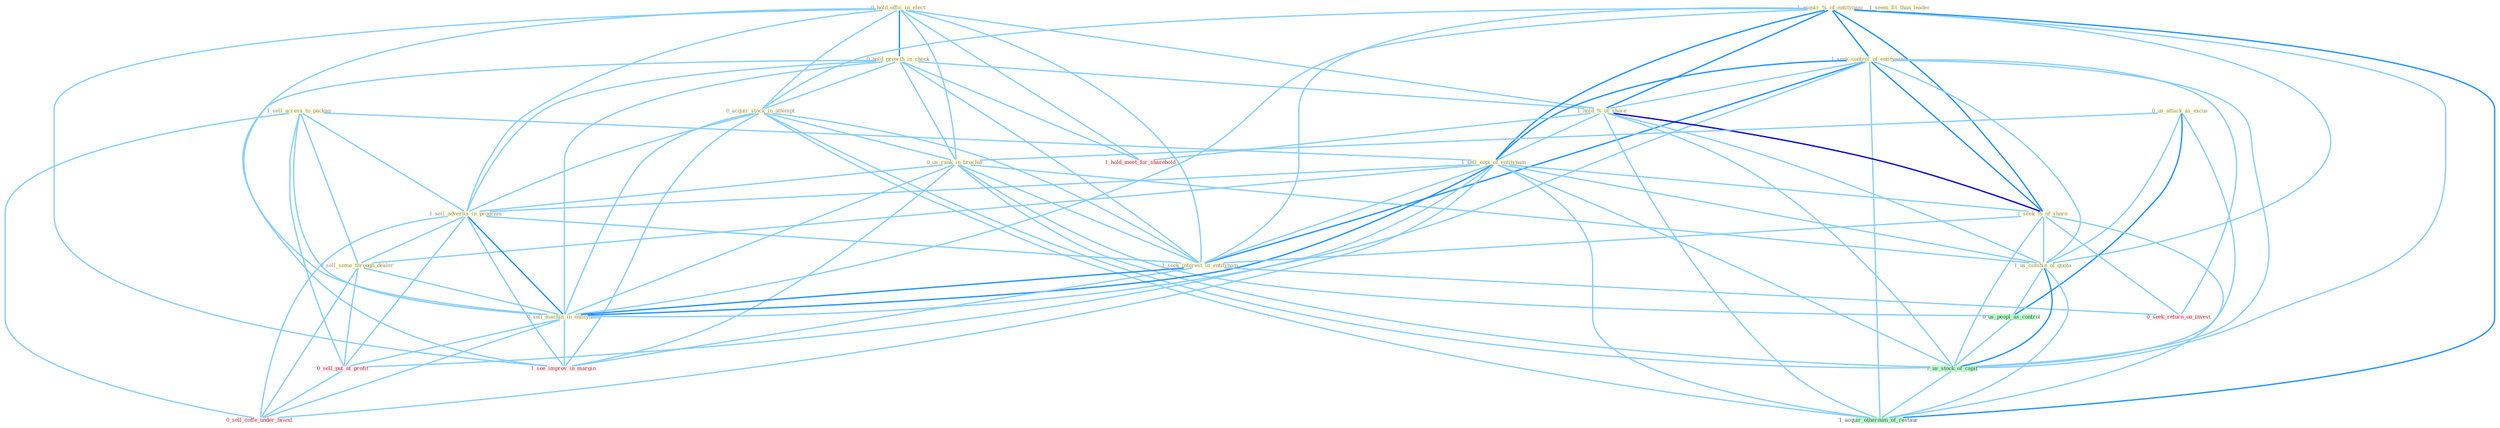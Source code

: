 Graph G{ 
    node
    [shape=polygon,style=filled,width=.5,height=.06,color="#BDFCC9",fixedsize=true,fontsize=4,
    fontcolor="#2f4f4f"];
    {node
    [color="#ffffe0", fontcolor="#8b7d6b"] "0_hold_offic_in_elect " "0_hold_growth_in_check " "1_acquir_%_of_entitynam " "1_sell_access_to_packag " "0_acquir_stock_in_attempt " "1_seek_control_of_entitynam " "1_hold_%_of_share " "0_us_attack_as_excus " "0_us_rank_in_brochur " "1_sell_copi_of_entitynam " "1_sell_advertis_in_program " "1_seek_%_of_share " "0_sell_some_through_dealer " "1_seem_fit_than_leader " "1_seek_interest_in_entitynam " "0_sell_machin_in_entitynam " "1_us_combin_of_quota "}
{node [color="#fff0f5", fontcolor="#b22222"] "0_sell_put_at_profit " "0_seek_return_on_invest " "1_see_improv_in_margin " "0_sell_coffe_under_brand " "1_hold_meet_for_sharehold "}
edge [color="#B0E2FF"];

	"0_hold_offic_in_elect " -- "0_hold_growth_in_check " [w="2", color="#1e90ff" , len=0.8];
	"0_hold_offic_in_elect " -- "0_acquir_stock_in_attempt " [w="1", color="#87cefa" ];
	"0_hold_offic_in_elect " -- "1_hold_%_of_share " [w="1", color="#87cefa" ];
	"0_hold_offic_in_elect " -- "0_us_rank_in_brochur " [w="1", color="#87cefa" ];
	"0_hold_offic_in_elect " -- "1_sell_advertis_in_program " [w="1", color="#87cefa" ];
	"0_hold_offic_in_elect " -- "1_seek_interest_in_entitynam " [w="1", color="#87cefa" ];
	"0_hold_offic_in_elect " -- "0_sell_machin_in_entitynam " [w="1", color="#87cefa" ];
	"0_hold_offic_in_elect " -- "1_see_improv_in_margin " [w="1", color="#87cefa" ];
	"0_hold_offic_in_elect " -- "1_hold_meet_for_sharehold " [w="1", color="#87cefa" ];
	"0_hold_growth_in_check " -- "0_acquir_stock_in_attempt " [w="1", color="#87cefa" ];
	"0_hold_growth_in_check " -- "1_hold_%_of_share " [w="1", color="#87cefa" ];
	"0_hold_growth_in_check " -- "0_us_rank_in_brochur " [w="1", color="#87cefa" ];
	"0_hold_growth_in_check " -- "1_sell_advertis_in_program " [w="1", color="#87cefa" ];
	"0_hold_growth_in_check " -- "1_seek_interest_in_entitynam " [w="1", color="#87cefa" ];
	"0_hold_growth_in_check " -- "0_sell_machin_in_entitynam " [w="1", color="#87cefa" ];
	"0_hold_growth_in_check " -- "1_see_improv_in_margin " [w="1", color="#87cefa" ];
	"0_hold_growth_in_check " -- "1_hold_meet_for_sharehold " [w="1", color="#87cefa" ];
	"1_acquir_%_of_entitynam " -- "0_acquir_stock_in_attempt " [w="1", color="#87cefa" ];
	"1_acquir_%_of_entitynam " -- "1_seek_control_of_entitynam " [w="2", color="#1e90ff" , len=0.8];
	"1_acquir_%_of_entitynam " -- "1_hold_%_of_share " [w="2", color="#1e90ff" , len=0.8];
	"1_acquir_%_of_entitynam " -- "1_sell_copi_of_entitynam " [w="2", color="#1e90ff" , len=0.8];
	"1_acquir_%_of_entitynam " -- "1_seek_%_of_share " [w="2", color="#1e90ff" , len=0.8];
	"1_acquir_%_of_entitynam " -- "1_seek_interest_in_entitynam " [w="1", color="#87cefa" ];
	"1_acquir_%_of_entitynam " -- "0_sell_machin_in_entitynam " [w="1", color="#87cefa" ];
	"1_acquir_%_of_entitynam " -- "1_us_combin_of_quota " [w="1", color="#87cefa" ];
	"1_acquir_%_of_entitynam " -- "1_us_stock_of_capit " [w="1", color="#87cefa" ];
	"1_acquir_%_of_entitynam " -- "1_acquir_othernum_of_restaur " [w="2", color="#1e90ff" , len=0.8];
	"1_sell_access_to_packag " -- "1_sell_copi_of_entitynam " [w="1", color="#87cefa" ];
	"1_sell_access_to_packag " -- "1_sell_advertis_in_program " [w="1", color="#87cefa" ];
	"1_sell_access_to_packag " -- "0_sell_some_through_dealer " [w="1", color="#87cefa" ];
	"1_sell_access_to_packag " -- "0_sell_machin_in_entitynam " [w="1", color="#87cefa" ];
	"1_sell_access_to_packag " -- "0_sell_put_at_profit " [w="1", color="#87cefa" ];
	"1_sell_access_to_packag " -- "0_sell_coffe_under_brand " [w="1", color="#87cefa" ];
	"0_acquir_stock_in_attempt " -- "0_us_rank_in_brochur " [w="1", color="#87cefa" ];
	"0_acquir_stock_in_attempt " -- "1_sell_advertis_in_program " [w="1", color="#87cefa" ];
	"0_acquir_stock_in_attempt " -- "1_seek_interest_in_entitynam " [w="1", color="#87cefa" ];
	"0_acquir_stock_in_attempt " -- "0_sell_machin_in_entitynam " [w="1", color="#87cefa" ];
	"0_acquir_stock_in_attempt " -- "1_us_stock_of_capit " [w="1", color="#87cefa" ];
	"0_acquir_stock_in_attempt " -- "1_see_improv_in_margin " [w="1", color="#87cefa" ];
	"0_acquir_stock_in_attempt " -- "1_acquir_othernum_of_restaur " [w="1", color="#87cefa" ];
	"1_seek_control_of_entitynam " -- "1_hold_%_of_share " [w="1", color="#87cefa" ];
	"1_seek_control_of_entitynam " -- "1_sell_copi_of_entitynam " [w="2", color="#1e90ff" , len=0.8];
	"1_seek_control_of_entitynam " -- "1_seek_%_of_share " [w="2", color="#1e90ff" , len=0.8];
	"1_seek_control_of_entitynam " -- "1_seek_interest_in_entitynam " [w="2", color="#1e90ff" , len=0.8];
	"1_seek_control_of_entitynam " -- "0_sell_machin_in_entitynam " [w="1", color="#87cefa" ];
	"1_seek_control_of_entitynam " -- "1_us_combin_of_quota " [w="1", color="#87cefa" ];
	"1_seek_control_of_entitynam " -- "0_seek_return_on_invest " [w="1", color="#87cefa" ];
	"1_seek_control_of_entitynam " -- "1_us_stock_of_capit " [w="1", color="#87cefa" ];
	"1_seek_control_of_entitynam " -- "1_acquir_othernum_of_restaur " [w="1", color="#87cefa" ];
	"1_hold_%_of_share " -- "1_sell_copi_of_entitynam " [w="1", color="#87cefa" ];
	"1_hold_%_of_share " -- "1_seek_%_of_share " [w="3", color="#0000cd" , len=0.6];
	"1_hold_%_of_share " -- "1_us_combin_of_quota " [w="1", color="#87cefa" ];
	"1_hold_%_of_share " -- "1_us_stock_of_capit " [w="1", color="#87cefa" ];
	"1_hold_%_of_share " -- "1_hold_meet_for_sharehold " [w="1", color="#87cefa" ];
	"1_hold_%_of_share " -- "1_acquir_othernum_of_restaur " [w="1", color="#87cefa" ];
	"0_us_attack_as_excus " -- "0_us_rank_in_brochur " [w="1", color="#87cefa" ];
	"0_us_attack_as_excus " -- "1_us_combin_of_quota " [w="1", color="#87cefa" ];
	"0_us_attack_as_excus " -- "0_us_peopl_as_control " [w="2", color="#1e90ff" , len=0.8];
	"0_us_attack_as_excus " -- "1_us_stock_of_capit " [w="1", color="#87cefa" ];
	"0_us_rank_in_brochur " -- "1_sell_advertis_in_program " [w="1", color="#87cefa" ];
	"0_us_rank_in_brochur " -- "1_seek_interest_in_entitynam " [w="1", color="#87cefa" ];
	"0_us_rank_in_brochur " -- "0_sell_machin_in_entitynam " [w="1", color="#87cefa" ];
	"0_us_rank_in_brochur " -- "1_us_combin_of_quota " [w="1", color="#87cefa" ];
	"0_us_rank_in_brochur " -- "0_us_peopl_as_control " [w="1", color="#87cefa" ];
	"0_us_rank_in_brochur " -- "1_us_stock_of_capit " [w="1", color="#87cefa" ];
	"0_us_rank_in_brochur " -- "1_see_improv_in_margin " [w="1", color="#87cefa" ];
	"1_sell_copi_of_entitynam " -- "1_sell_advertis_in_program " [w="1", color="#87cefa" ];
	"1_sell_copi_of_entitynam " -- "1_seek_%_of_share " [w="1", color="#87cefa" ];
	"1_sell_copi_of_entitynam " -- "0_sell_some_through_dealer " [w="1", color="#87cefa" ];
	"1_sell_copi_of_entitynam " -- "1_seek_interest_in_entitynam " [w="1", color="#87cefa" ];
	"1_sell_copi_of_entitynam " -- "0_sell_machin_in_entitynam " [w="2", color="#1e90ff" , len=0.8];
	"1_sell_copi_of_entitynam " -- "1_us_combin_of_quota " [w="1", color="#87cefa" ];
	"1_sell_copi_of_entitynam " -- "0_sell_put_at_profit " [w="1", color="#87cefa" ];
	"1_sell_copi_of_entitynam " -- "1_us_stock_of_capit " [w="1", color="#87cefa" ];
	"1_sell_copi_of_entitynam " -- "0_sell_coffe_under_brand " [w="1", color="#87cefa" ];
	"1_sell_copi_of_entitynam " -- "1_acquir_othernum_of_restaur " [w="1", color="#87cefa" ];
	"1_sell_advertis_in_program " -- "0_sell_some_through_dealer " [w="1", color="#87cefa" ];
	"1_sell_advertis_in_program " -- "1_seek_interest_in_entitynam " [w="1", color="#87cefa" ];
	"1_sell_advertis_in_program " -- "0_sell_machin_in_entitynam " [w="2", color="#1e90ff" , len=0.8];
	"1_sell_advertis_in_program " -- "0_sell_put_at_profit " [w="1", color="#87cefa" ];
	"1_sell_advertis_in_program " -- "1_see_improv_in_margin " [w="1", color="#87cefa" ];
	"1_sell_advertis_in_program " -- "0_sell_coffe_under_brand " [w="1", color="#87cefa" ];
	"1_seek_%_of_share " -- "1_seek_interest_in_entitynam " [w="1", color="#87cefa" ];
	"1_seek_%_of_share " -- "1_us_combin_of_quota " [w="1", color="#87cefa" ];
	"1_seek_%_of_share " -- "0_seek_return_on_invest " [w="1", color="#87cefa" ];
	"1_seek_%_of_share " -- "1_us_stock_of_capit " [w="1", color="#87cefa" ];
	"1_seek_%_of_share " -- "1_acquir_othernum_of_restaur " [w="1", color="#87cefa" ];
	"0_sell_some_through_dealer " -- "0_sell_machin_in_entitynam " [w="1", color="#87cefa" ];
	"0_sell_some_through_dealer " -- "0_sell_put_at_profit " [w="1", color="#87cefa" ];
	"0_sell_some_through_dealer " -- "0_sell_coffe_under_brand " [w="1", color="#87cefa" ];
	"1_seek_interest_in_entitynam " -- "0_sell_machin_in_entitynam " [w="2", color="#1e90ff" , len=0.8];
	"1_seek_interest_in_entitynam " -- "0_seek_return_on_invest " [w="1", color="#87cefa" ];
	"1_seek_interest_in_entitynam " -- "1_see_improv_in_margin " [w="1", color="#87cefa" ];
	"0_sell_machin_in_entitynam " -- "0_sell_put_at_profit " [w="1", color="#87cefa" ];
	"0_sell_machin_in_entitynam " -- "1_see_improv_in_margin " [w="1", color="#87cefa" ];
	"0_sell_machin_in_entitynam " -- "0_sell_coffe_under_brand " [w="1", color="#87cefa" ];
	"1_us_combin_of_quota " -- "0_us_peopl_as_control " [w="1", color="#87cefa" ];
	"1_us_combin_of_quota " -- "1_us_stock_of_capit " [w="2", color="#1e90ff" , len=0.8];
	"1_us_combin_of_quota " -- "1_acquir_othernum_of_restaur " [w="1", color="#87cefa" ];
	"0_us_peopl_as_control " -- "1_us_stock_of_capit " [w="1", color="#87cefa" ];
	"0_sell_put_at_profit " -- "0_sell_coffe_under_brand " [w="1", color="#87cefa" ];
	"1_us_stock_of_capit " -- "1_acquir_othernum_of_restaur " [w="1", color="#87cefa" ];
}